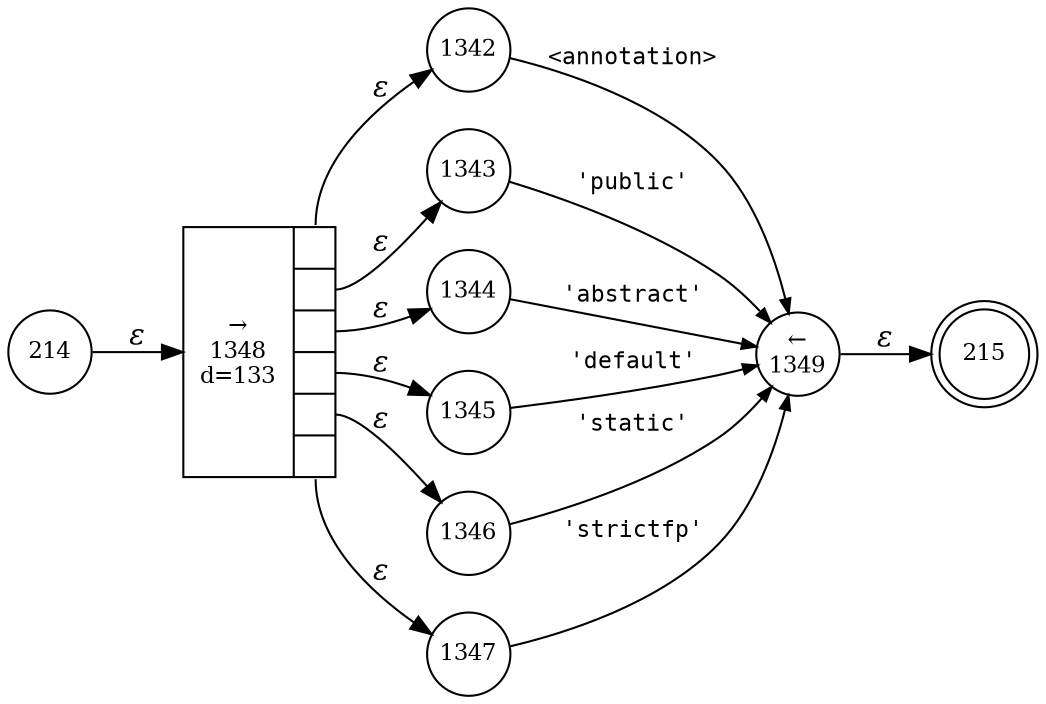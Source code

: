 digraph ATN {
rankdir=LR;
s215[fontsize=11, label="215", shape=doublecircle, fixedsize=true, width=.6];
s1344[fontsize=11,label="1344", shape=circle, fixedsize=true, width=.55, peripheries=1];
s1345[fontsize=11,label="1345", shape=circle, fixedsize=true, width=.55, peripheries=1];
s1346[fontsize=11,label="1346", shape=circle, fixedsize=true, width=.55, peripheries=1];
s1347[fontsize=11,label="1347", shape=circle, fixedsize=true, width=.55, peripheries=1];
s1348[fontsize=11,label="{&rarr;\n1348\nd=133|{<p0>|<p1>|<p2>|<p3>|<p4>|<p5>}}", shape=record, fixedsize=false, peripheries=1];
s1349[fontsize=11,label="&larr;\n1349", shape=circle, fixedsize=true, width=.55, peripheries=1];
s214[fontsize=11,label="214", shape=circle, fixedsize=true, width=.55, peripheries=1];
s1342[fontsize=11,label="1342", shape=circle, fixedsize=true, width=.55, peripheries=1];
s1343[fontsize=11,label="1343", shape=circle, fixedsize=true, width=.55, peripheries=1];
s214 -> s1348 [fontname="Times-Italic", label="&epsilon;"];
s1348:p0 -> s1342 [fontname="Times-Italic", label="&epsilon;"];
s1348:p1 -> s1343 [fontname="Times-Italic", label="&epsilon;"];
s1348:p2 -> s1344 [fontname="Times-Italic", label="&epsilon;"];
s1348:p3 -> s1345 [fontname="Times-Italic", label="&epsilon;"];
s1348:p4 -> s1346 [fontname="Times-Italic", label="&epsilon;"];
s1348:p5 -> s1347 [fontname="Times-Italic", label="&epsilon;"];
s1342 -> s1349 [fontsize=11, fontname="Courier", arrowsize=.7, label = "<annotation>", arrowhead = normal];
s1343 -> s1349 [fontsize=11, fontname="Courier", arrowsize=.7, label = "'public'", arrowhead = normal];
s1344 -> s1349 [fontsize=11, fontname="Courier", arrowsize=.7, label = "'abstract'", arrowhead = normal];
s1345 -> s1349 [fontsize=11, fontname="Courier", arrowsize=.7, label = "'default'", arrowhead = normal];
s1346 -> s1349 [fontsize=11, fontname="Courier", arrowsize=.7, label = "'static'", arrowhead = normal];
s1347 -> s1349 [fontsize=11, fontname="Courier", arrowsize=.7, label = "'strictfp'", arrowhead = normal];
s1349 -> s215 [fontname="Times-Italic", label="&epsilon;"];
}